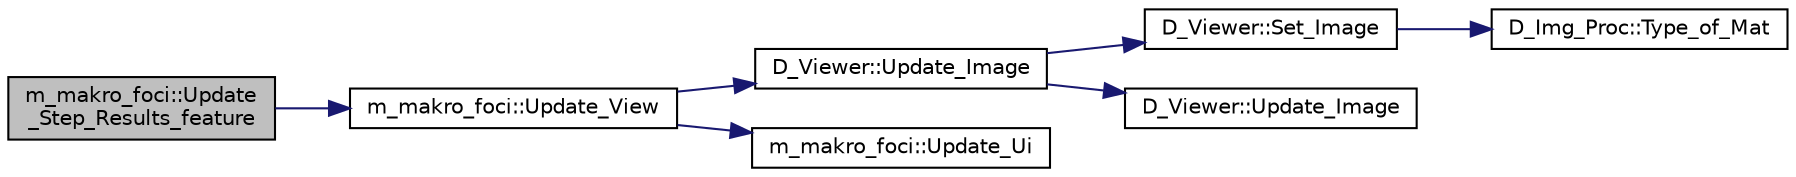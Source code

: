 digraph "m_makro_foci::Update_Step_Results_feature"
{
 // LATEX_PDF_SIZE
  edge [fontname="Helvetica",fontsize="10",labelfontname="Helvetica",labelfontsize="10"];
  node [fontname="Helvetica",fontsize="10",shape=record];
  rankdir="LR";
  Node1 [label="m_makro_foci::Update\l_Step_Results_feature",height=0.2,width=0.4,color="black", fillcolor="grey75", style="filled", fontcolor="black",tooltip=" "];
  Node1 -> Node2 [color="midnightblue",fontsize="10",style="solid"];
  Node2 [label="m_makro_foci::Update_View",height=0.2,width=0.4,color="black", fillcolor="white", style="filled",URL="$classm__makro__foci.html#a57616b460ddefc98f32c6facdfe256bd",tooltip=" "];
  Node2 -> Node3 [color="midnightblue",fontsize="10",style="solid"];
  Node3 [label="D_Viewer::Update_Image",height=0.2,width=0.4,color="black", fillcolor="white", style="filled",URL="$class_d___viewer.html#ad930d0f9d7b3158439e86badac21cd7d",tooltip=" "];
  Node3 -> Node4 [color="midnightblue",fontsize="10",style="solid"];
  Node4 [label="D_Viewer::Set_Image",height=0.2,width=0.4,color="black", fillcolor="white", style="filled",URL="$class_d___viewer.html#afd944649f022f14ab883e45c40581618",tooltip=" "];
  Node4 -> Node5 [color="midnightblue",fontsize="10",style="solid"];
  Node5 [label="D_Img_Proc::Type_of_Mat",height=0.2,width=0.4,color="black", fillcolor="white", style="filled",URL="$class_d___img___proc.html#a7bca30c8476acd261b0f564fbefc80ea",tooltip=" "];
  Node3 -> Node6 [color="midnightblue",fontsize="10",style="solid"];
  Node6 [label="D_Viewer::Update_Image",height=0.2,width=0.4,color="black", fillcolor="white", style="filled",URL="$class_d___viewer.html#af32a5a09291e7044cd134d021b966d59",tooltip=" "];
  Node2 -> Node7 [color="midnightblue",fontsize="10",style="solid"];
  Node7 [label="m_makro_foci::Update_Ui",height=0.2,width=0.4,color="black", fillcolor="white", style="filled",URL="$classm__makro__foci.html#abf53aed689b908807a682e5799266476",tooltip=" "];
}
